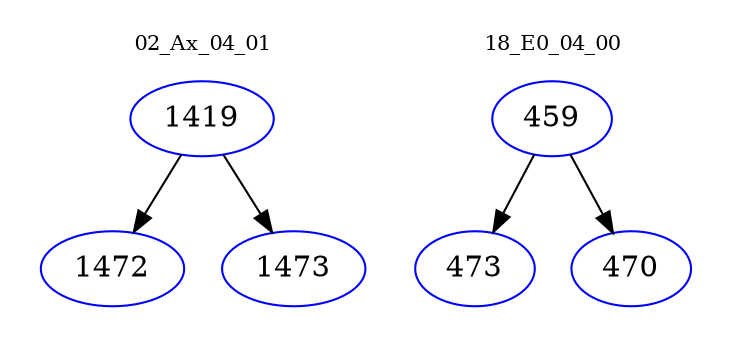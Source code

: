 digraph{
subgraph cluster_0 {
color = white
label = "02_Ax_04_01";
fontsize=10;
T0_1419 [label="1419", color="blue"]
T0_1419 -> T0_1472 [color="black"]
T0_1472 [label="1472", color="blue"]
T0_1419 -> T0_1473 [color="black"]
T0_1473 [label="1473", color="blue"]
}
subgraph cluster_1 {
color = white
label = "18_E0_04_00";
fontsize=10;
T1_459 [label="459", color="blue"]
T1_459 -> T1_473 [color="black"]
T1_473 [label="473", color="blue"]
T1_459 -> T1_470 [color="black"]
T1_470 [label="470", color="blue"]
}
}
